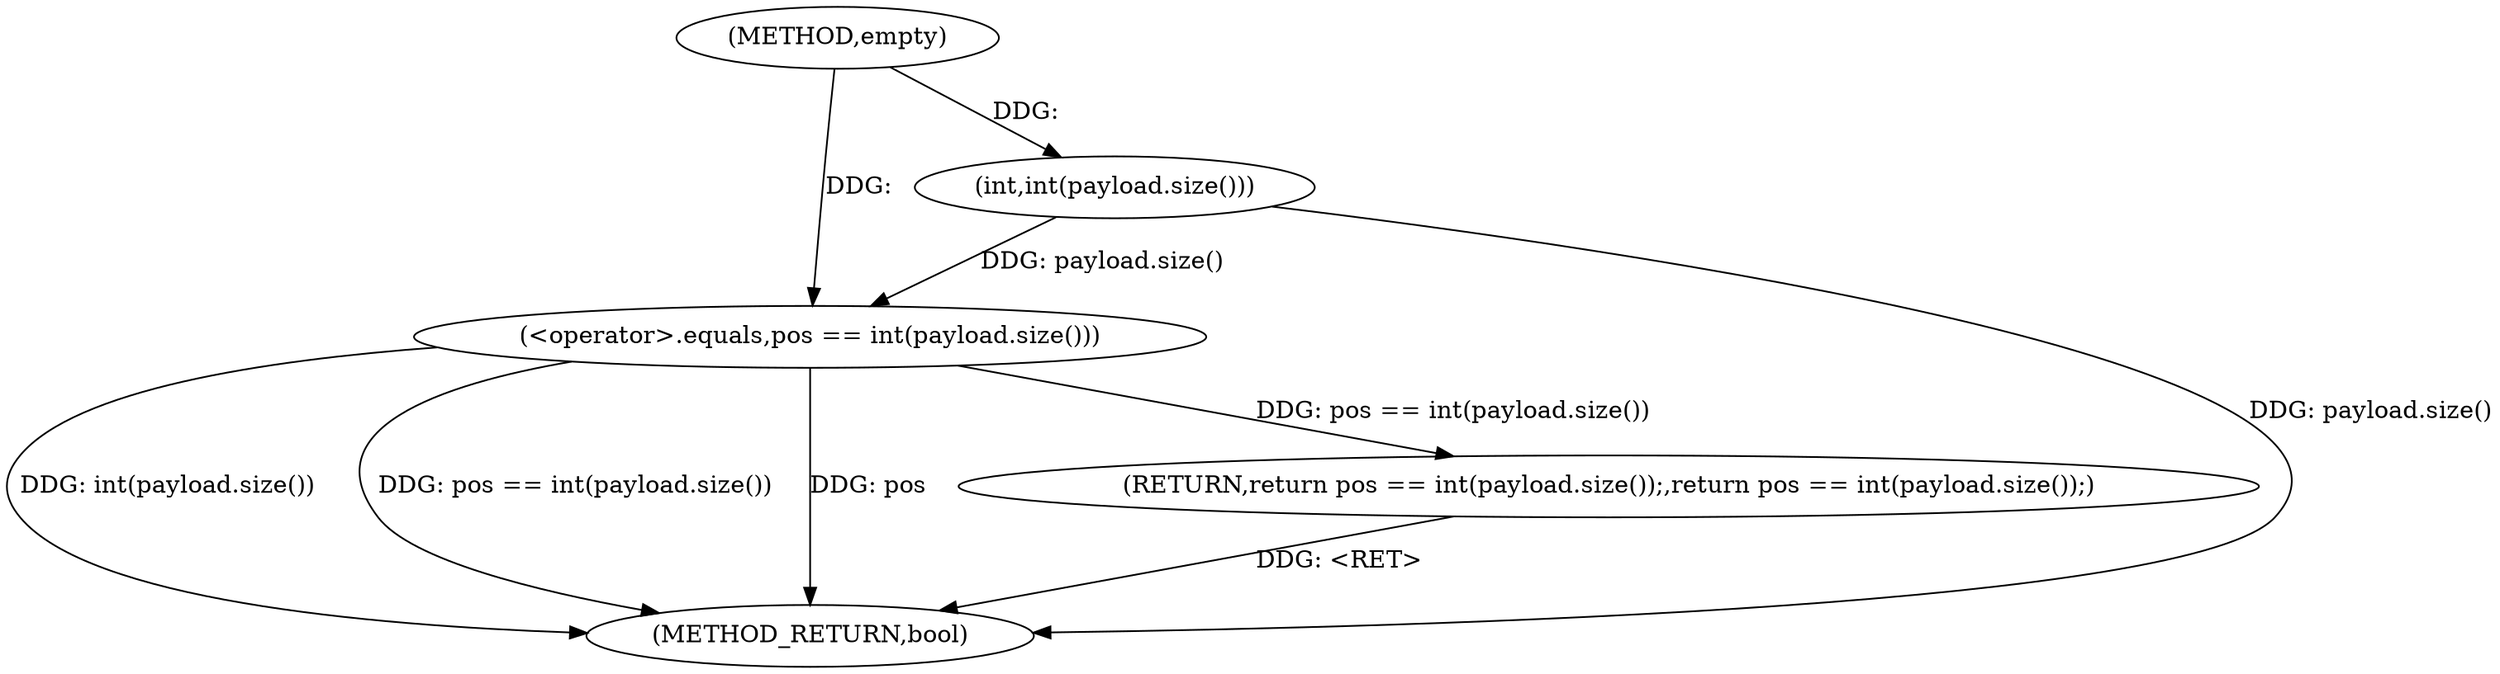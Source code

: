 digraph "empty" {  
"1004249" [label = "(METHOD,empty)" ]
"1004256" [label = "(METHOD_RETURN,bool)" ]
"1004251" [label = "(RETURN,return pos == int(payload.size());,return pos == int(payload.size());)" ]
"1004252" [label = "(<operator>.equals,pos == int(payload.size()))" ]
"1004254" [label = "(int,int(payload.size()))" ]
  "1004254" -> "1004256"  [ label = "DDG: payload.size()"] 
  "1004252" -> "1004256"  [ label = "DDG: int(payload.size())"] 
  "1004252" -> "1004256"  [ label = "DDG: pos == int(payload.size())"] 
  "1004251" -> "1004256"  [ label = "DDG: <RET>"] 
  "1004252" -> "1004256"  [ label = "DDG: pos"] 
  "1004252" -> "1004251"  [ label = "DDG: pos == int(payload.size())"] 
  "1004249" -> "1004252"  [ label = "DDG: "] 
  "1004254" -> "1004252"  [ label = "DDG: payload.size()"] 
  "1004249" -> "1004254"  [ label = "DDG: "] 
}
